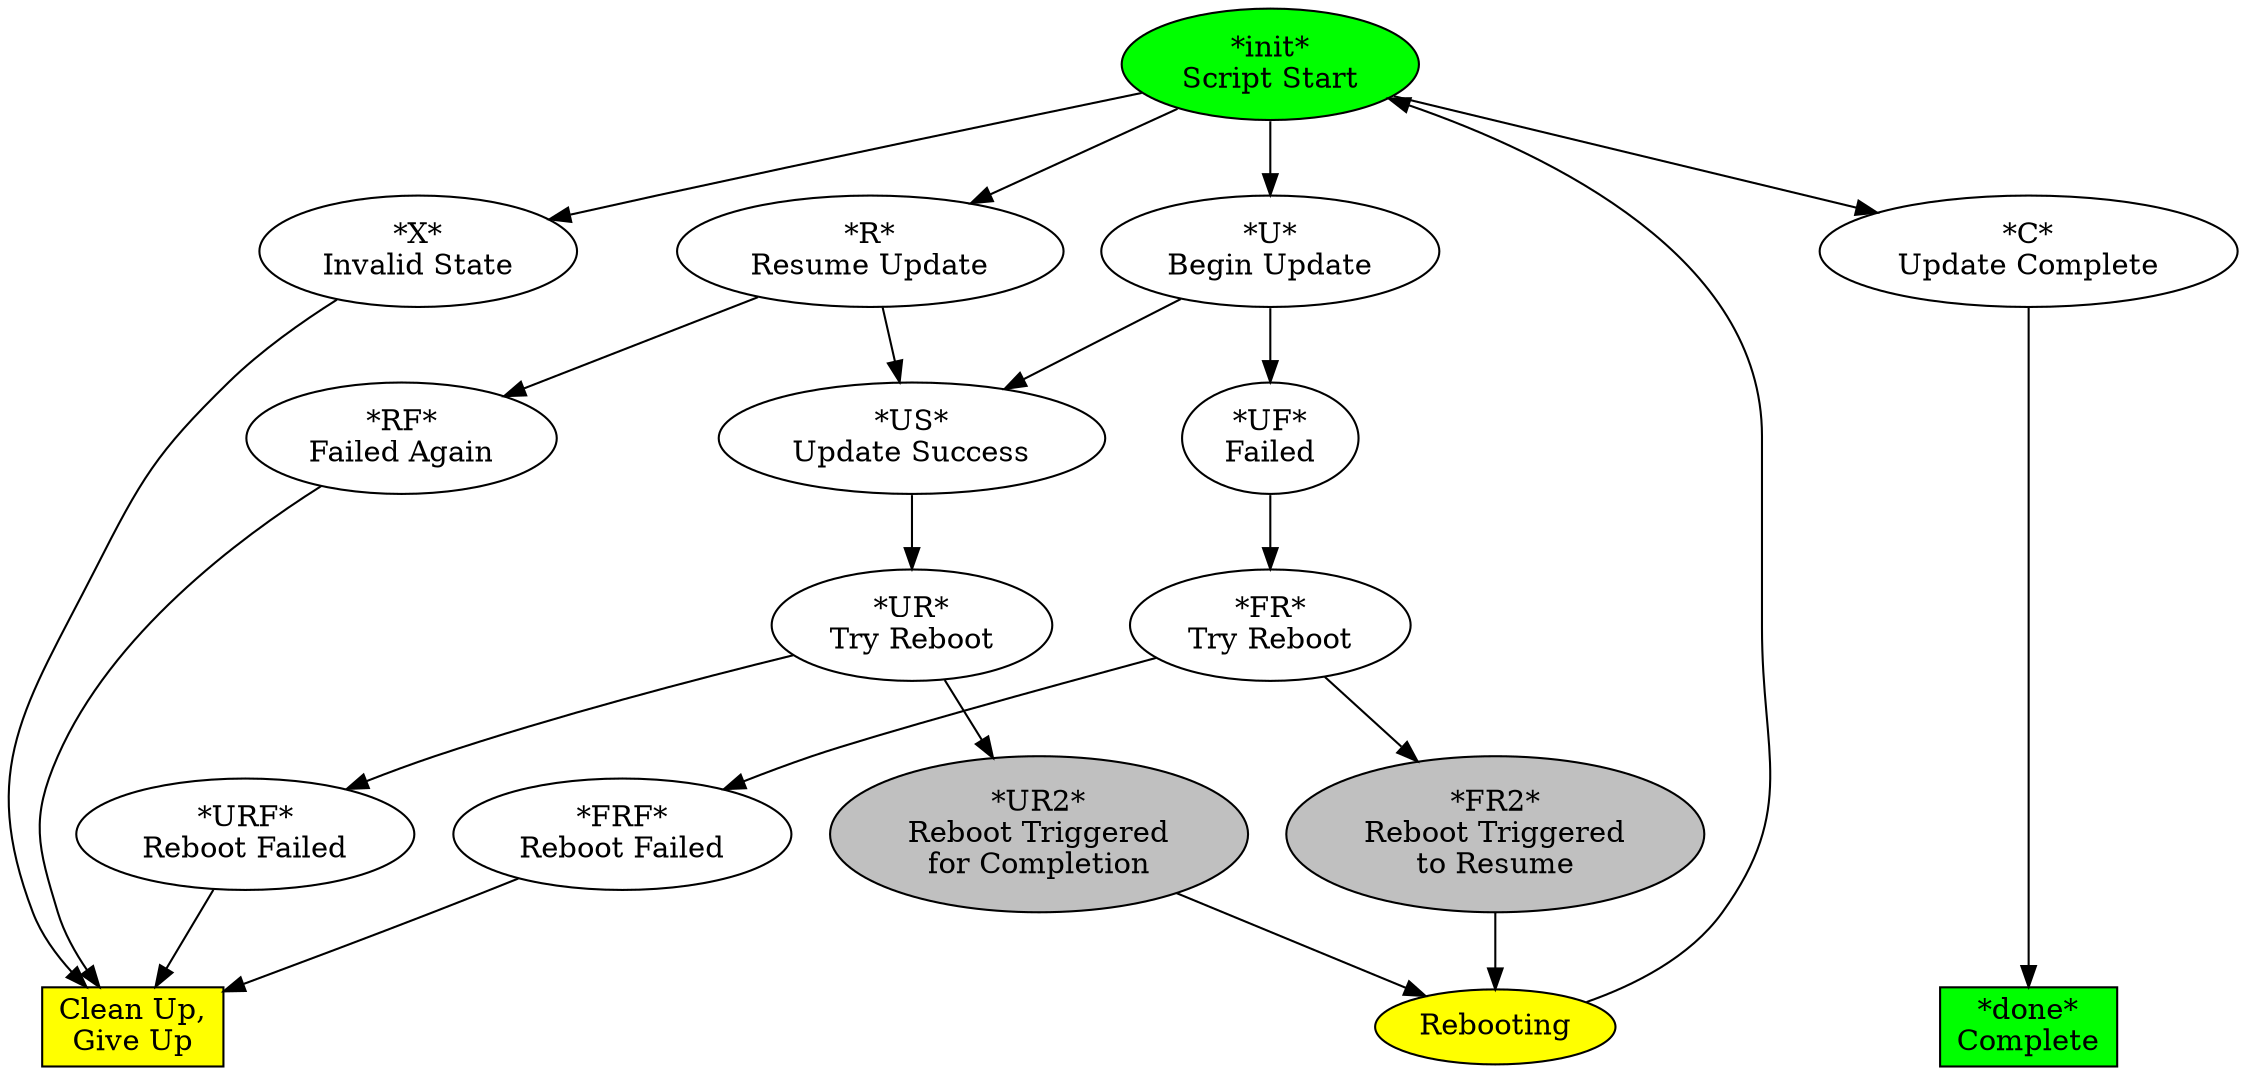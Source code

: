digraph States
{
init[label="*init*\nScript Start", fillcolor=green, style=filled];

{
rank=same;
ud_begin[label="*U*\nBegin Update"];
ud_resume[label="*R*\nResume Update"];
ud_multifail[label="*X*\nInvalid State"];
ud_done[label="*C*\nUpdate Complete"];
}

{
rank=same;
ud_success[label="*US*\nUpdate Success"];
ud_failed[label="*UF*\nFailed"];
ud_failed_again[label="*RF*\nFailed Again"];
}

rb_try[label="*UR*\nTry Reboot"];
rb_try2[label="*FR*\nTry Reboot"];
rb_success[label="*UR2*\nReboot Triggered\nfor Completion", fillcolor=grey, style=filled];
rb_success2[label="*FR2*\nReboot Triggered\nto Resume", fillcolor=grey, style=filled];
rb_doing[label="Rebooting", fillcolor=yellow, style=filled];
rb_failed[label="*URF*\nReboot Failed"];
rb_failed2[label="*FRF*\nReboot Failed"];

{
rank=same;
give_up[label="Clean Up,\nGive Up", fillcolor=yellow, style=filled, shape=box];
done[label="*done*\nComplete", fillcolor=green, style=filled, shape=box];
}

init -> ud_begin -> ud_success -> rb_try -> rb_success -> rb_doing -> init -> ud_done -> done;
ud_begin -> ud_failed -> rb_try2 -> rb_success2 -> rb_doing;
rb_try -> rb_failed -> give_up;
rb_try2 -> rb_failed2 -> give_up;

init -> ud_resume -> ud_success;
ud_resume -> ud_failed_again -> give_up;

init -> ud_multifail -> give_up;
}
